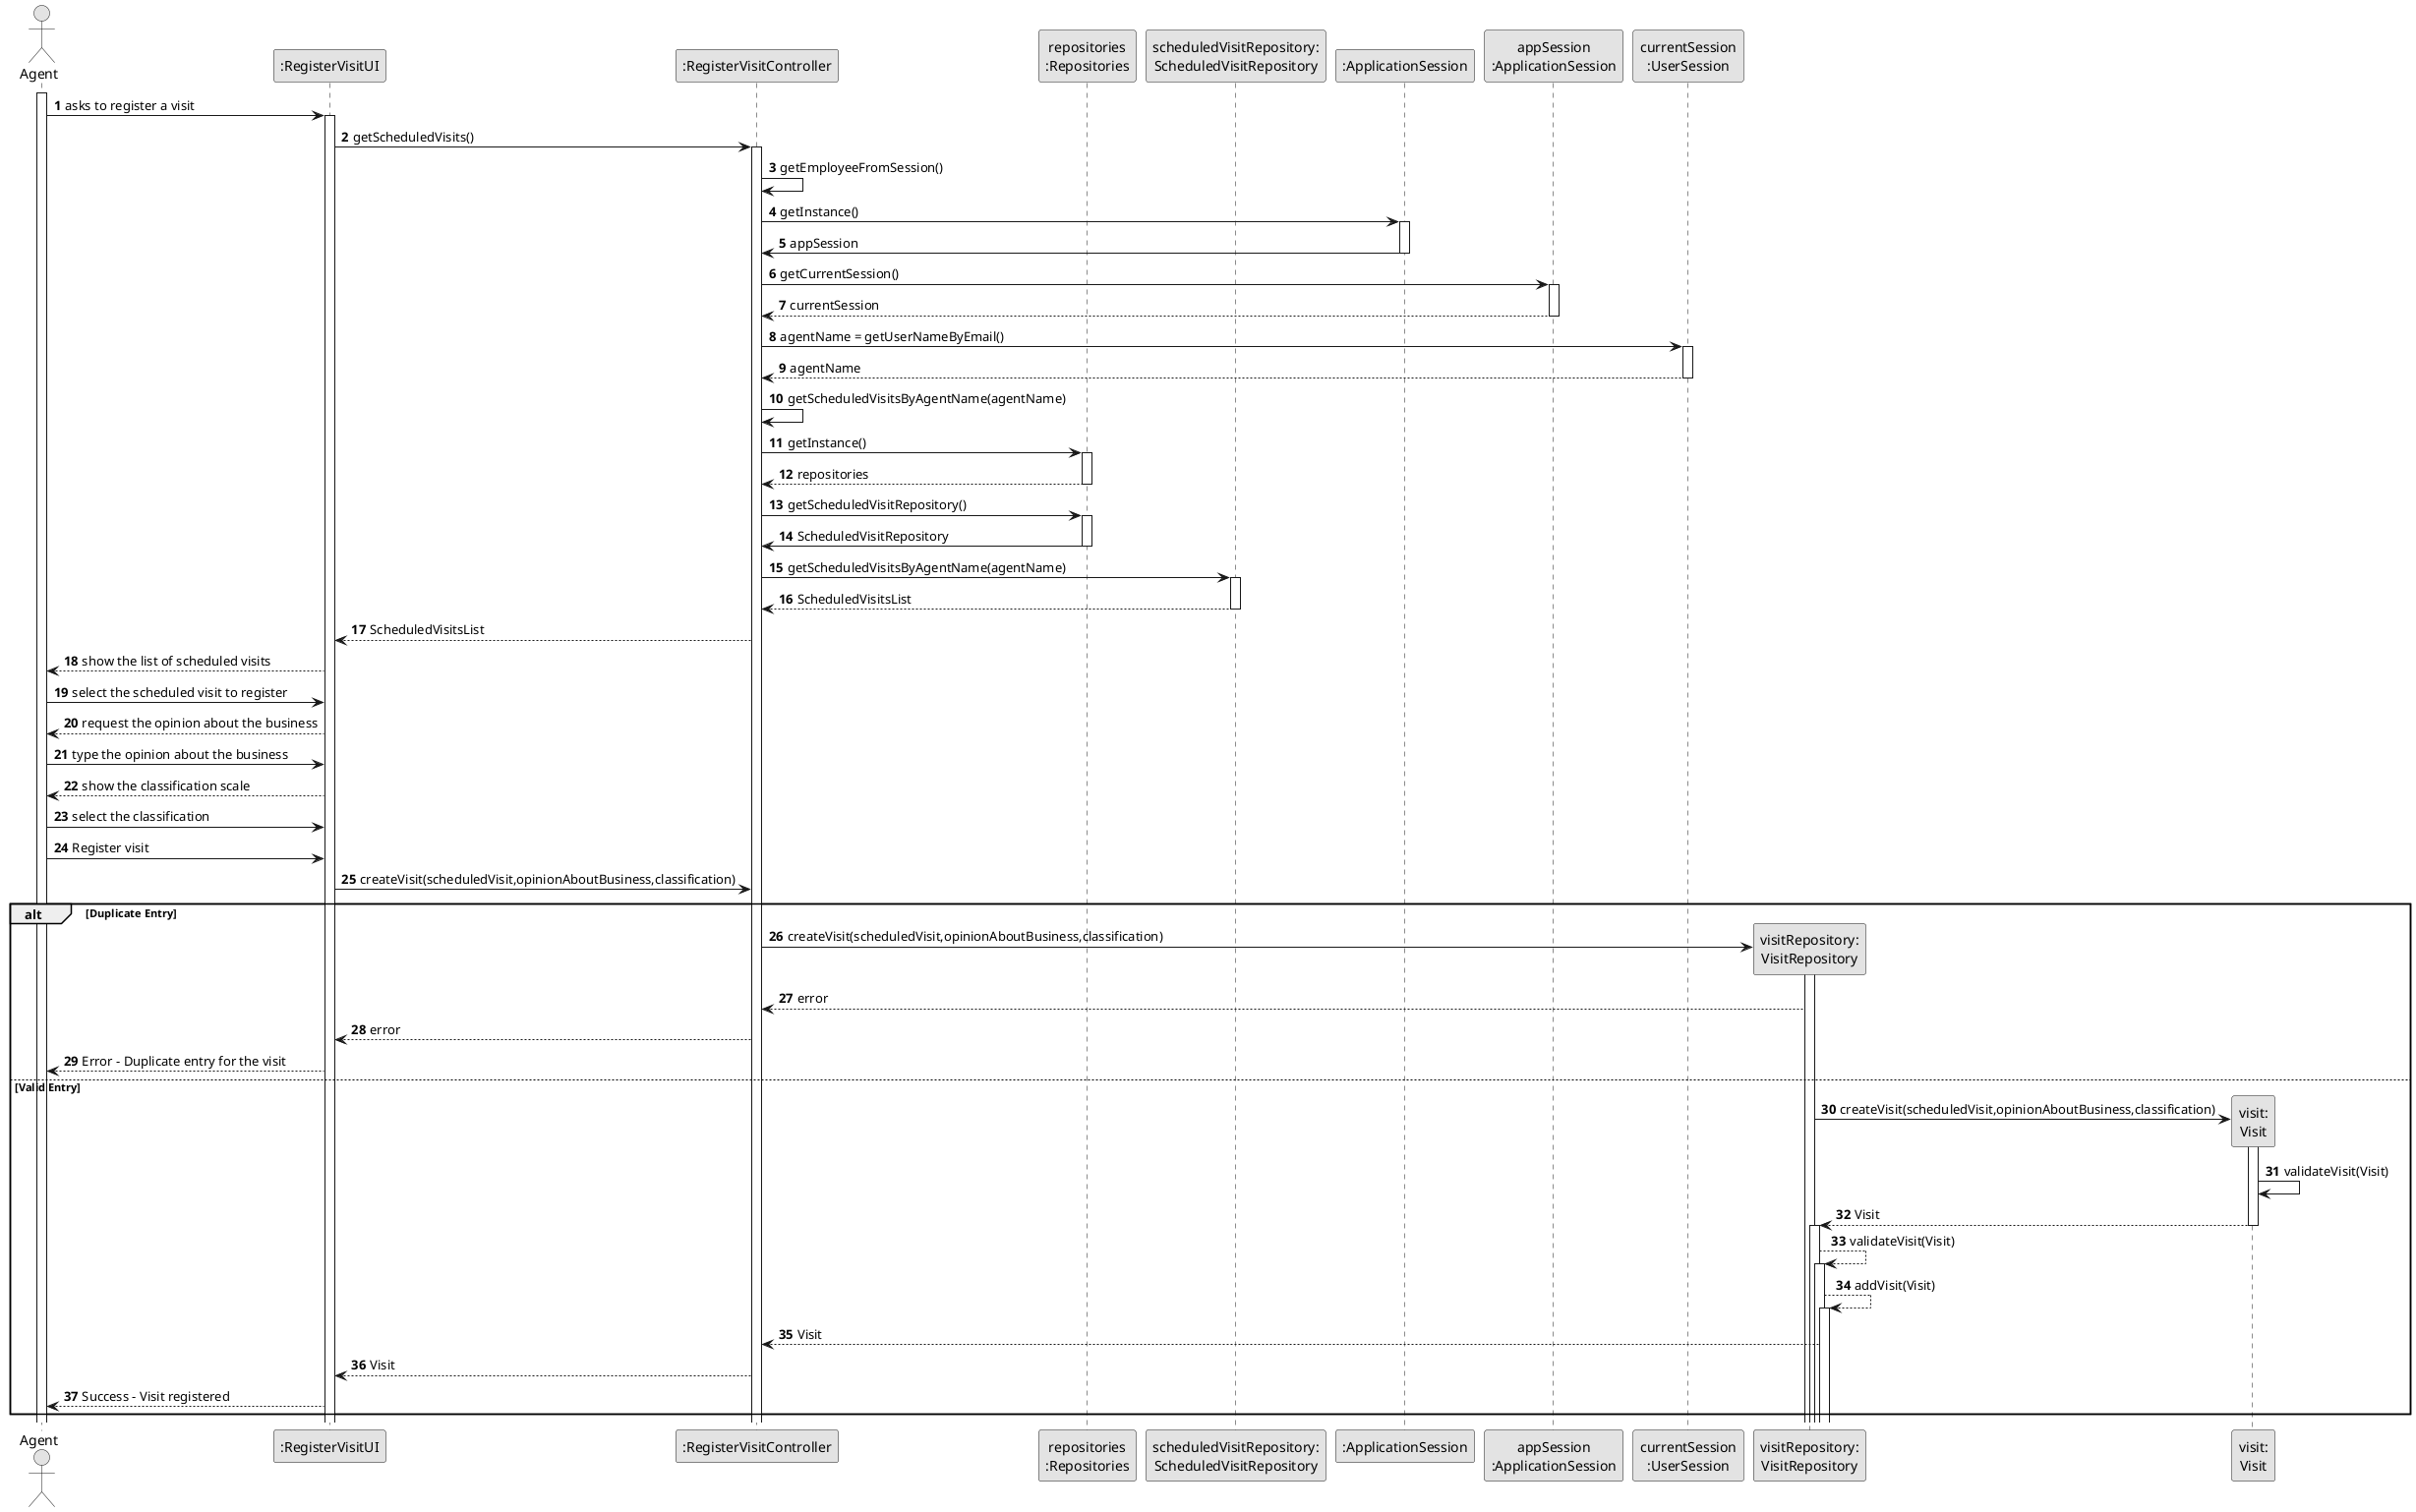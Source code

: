 @startuml
skinparam monochrome true
skinparam packageStyle rectangle
skinparam shadowing false

autonumber

'hide footbox
actor "Agent" as AG
participant ":RegisterVisitUI" as UI
participant ":RegisterVisitController" as CTRL
participant "repositories\n:Repositories" as REP
participant "scheduledVisitRepository:\nScheduledVisitRepository" as ScheduledVisitRepository
participant ":ApplicationSession" as _APP
participant "appSession\n:ApplicationSession" as APP
participant "currentSession\n:UserSession" as SESSAO
participant "visitRepository:\nVisitRepository" as VisitRepository
participant "visit:\nVisit" as VISIT

activate AG

        AG -> UI : asks to register a visit

        activate UI

            UI -> CTRL : getScheduledVisits()
            activate CTRL


                     CTRL -> CTRL : getEmployeeFromSession()

                      CTRL -> _APP: getInstance()
                         activate _APP
                      _APP -> CTRL: appSession
                          deactivate _APP

                      CTRL -> APP: getCurrentSession()
                          activate APP

                      APP --> CTRL: currentSession
                          deactivate APP

                     CTRL -> SESSAO: agentName = getUserNameByEmail()
                          activate SESSAO

                      SESSAO --> CTRL : agentName
                          deactivate SESSAO


                     CTRL -> CTRL : getScheduledVisitsByAgentName(agentName)

                     CTRL -> REP : getInstance()
                           activate REP

                     REP --> CTRL: repositories
                           deactivate REP

                      CTRL -> REP : getScheduledVisitRepository()
                            activate REP

                       REP -> CTRL : ScheduledVisitRepository
                            deactivate REP

                       CTRL -> ScheduledVisitRepository : getScheduledVisitsByAgentName(agentName)
                            activate ScheduledVisitRepository

                       ScheduledVisitRepository --> CTRL : ScheduledVisitsList
                            deactivate ScheduledVisitRepository

                     CTRL --> UI : ScheduledVisitsList

                    UI --> AG : show the list of scheduled visits

                    AG -> UI : select the scheduled visit to register

                    UI --> AG: request the opinion about the business

                    AG -> UI: type the opinion about the business

                    UI --> AG: show the classification scale

                    AG -> UI: select the classification

                     AG -> UI: Register visit








                                        UI -> CTRL: createVisit(scheduledVisit,opinionAboutBusiness,classification)

                                        alt Duplicate Entry
                                        CTRL -> VisitRepository** : createVisit(scheduledVisit,opinionAboutBusiness,classification)

                                        activate VisitRepository

                                        VisitRepository --> CTRL: error

                                        CTRL --> UI: error

                                        UI --> AG: Error - Duplicate entry for the visit



                                        else Valid Entry

                                        VisitRepository -> VISIT**: createVisit(scheduledVisit,opinionAboutBusiness,classification)



                                        activate VISIT
                                        VISIT -> VISIT: validateVisit(Visit)

                                        VISIT --> VisitRepository: Visit

                                        deactivate VISIT

                                        activate VisitRepository
                                        VisitRepository --> VisitRepository: validateVisit(Visit)
                                        activate VisitRepository
                                        VisitRepository --> VisitRepository: addVisit(Visit)
                                        activate VisitRepository

                                        VisitRepository --> CTRL: Visit
                                        CTRL --> UI: Visit


                                UI --> AG: Success - Visit registered


                            end












@enduml